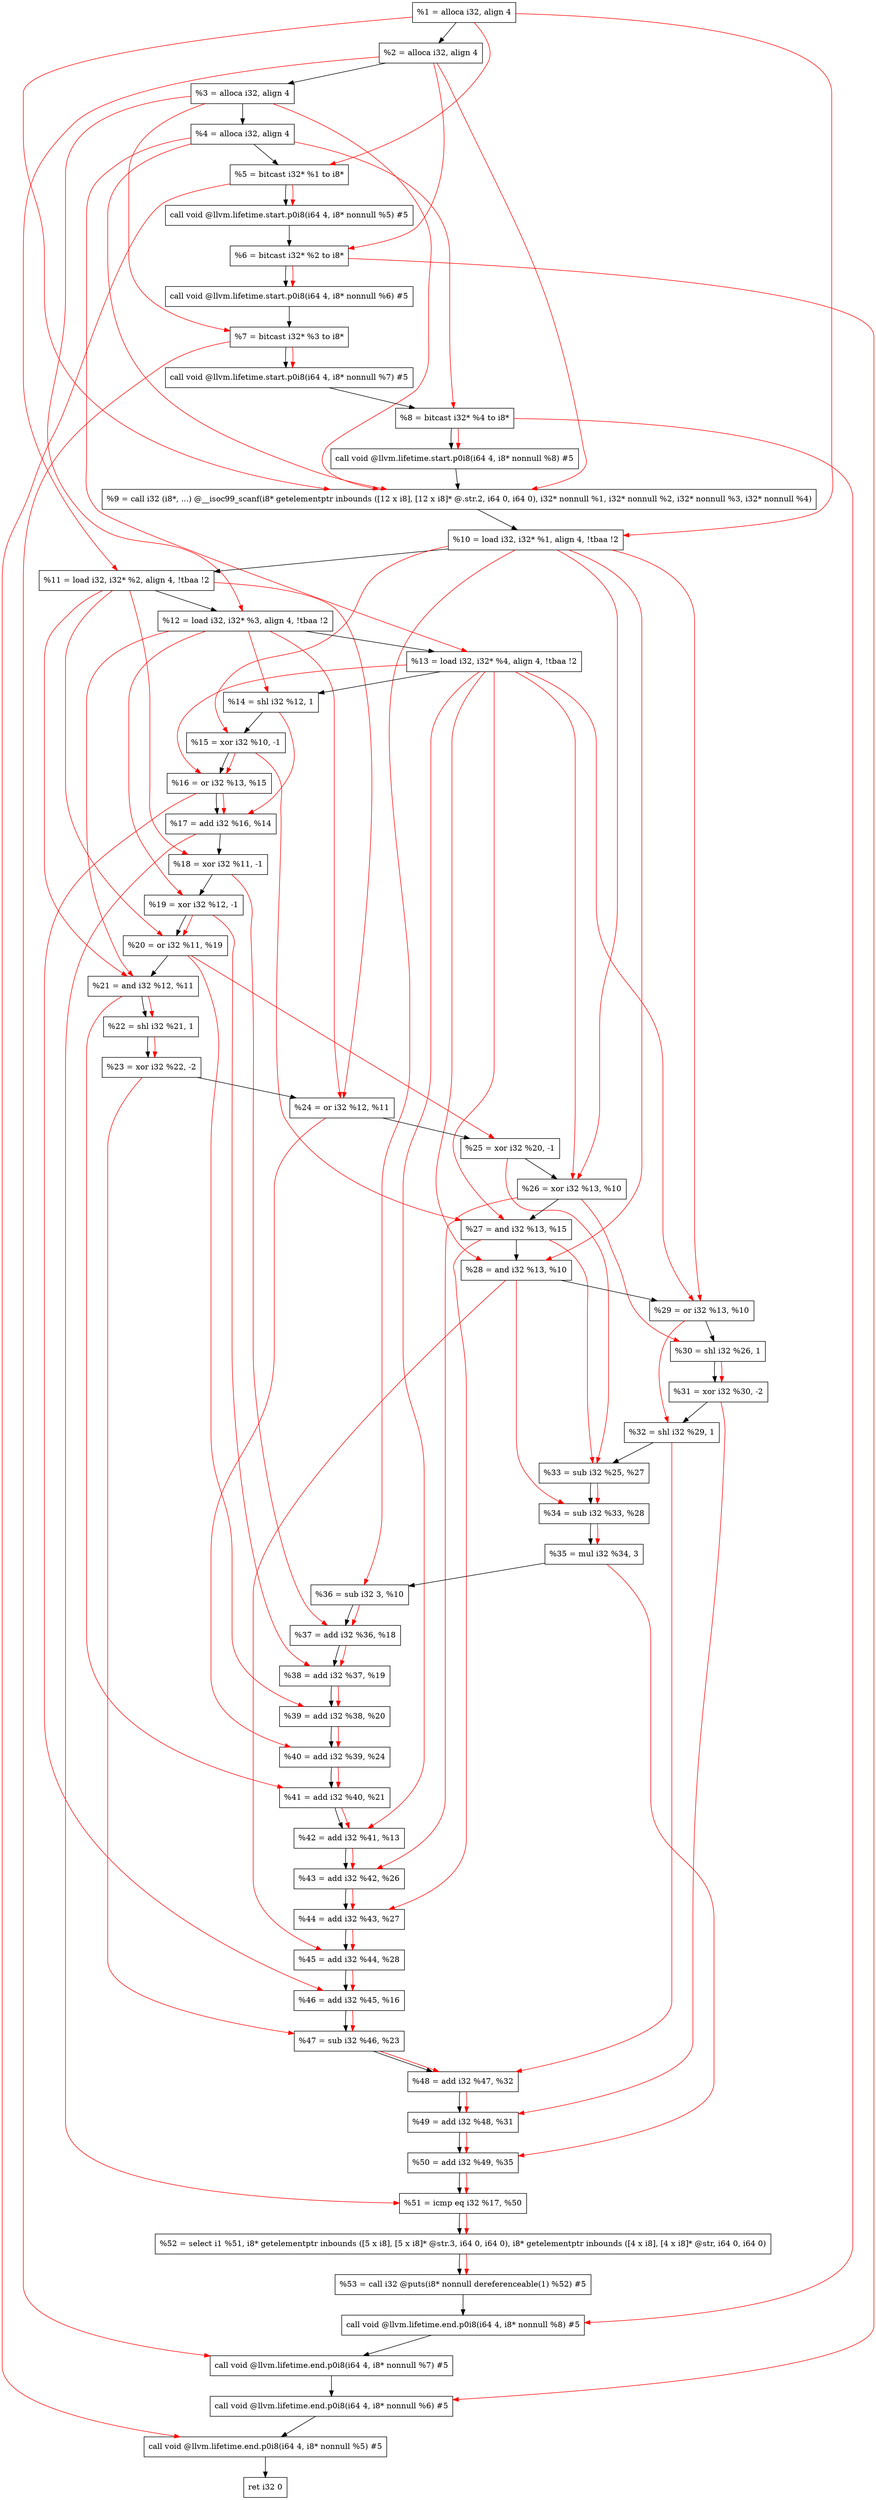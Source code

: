 digraph "DFG for'main' function" {
	Node0x1c51a48[shape=record, label="  %1 = alloca i32, align 4"];
	Node0x1c51ac8[shape=record, label="  %2 = alloca i32, align 4"];
	Node0x1c51b58[shape=record, label="  %3 = alloca i32, align 4"];
	Node0x1c51bb8[shape=record, label="  %4 = alloca i32, align 4"];
	Node0x1c51c68[shape=record, label="  %5 = bitcast i32* %1 to i8*"];
	Node0x1c52098[shape=record, label="  call void @llvm.lifetime.start.p0i8(i64 4, i8* nonnull %5) #5"];
	Node0x1c52178[shape=record, label="  %6 = bitcast i32* %2 to i8*"];
	Node0x1c52278[shape=record, label="  call void @llvm.lifetime.start.p0i8(i64 4, i8* nonnull %6) #5"];
	Node0x1c52338[shape=record, label="  %7 = bitcast i32* %3 to i8*"];
	Node0x1c523e8[shape=record, label="  call void @llvm.lifetime.start.p0i8(i64 4, i8* nonnull %7) #5"];
	Node0x1c524a8[shape=record, label="  %8 = bitcast i32* %4 to i8*"];
	Node0x1c52558[shape=record, label="  call void @llvm.lifetime.start.p0i8(i64 4, i8* nonnull %8) #5"];
	Node0x1c4cae0[shape=record, label="  %9 = call i32 (i8*, ...) @__isoc99_scanf(i8* getelementptr inbounds ([12 x i8], [12 x i8]* @.str.2, i64 0, i64 0), i32* nonnull %1, i32* nonnull %2, i32* nonnull %3, i32* nonnull %4)"];
	Node0x1c52758[shape=record, label="  %10 = load i32, i32* %1, align 4, !tbaa !2"];
	Node0x1c536c8[shape=record, label="  %11 = load i32, i32* %2, align 4, !tbaa !2"];
	Node0x1c53d38[shape=record, label="  %12 = load i32, i32* %3, align 4, !tbaa !2"];
	Node0x1c53d98[shape=record, label="  %13 = load i32, i32* %4, align 4, !tbaa !2"];
	Node0x1c53e10[shape=record, label="  %14 = shl i32 %12, 1"];
	Node0x1c53e80[shape=record, label="  %15 = xor i32 %10, -1"];
	Node0x1c53ef0[shape=record, label="  %16 = or i32 %13, %15"];
	Node0x1c53f60[shape=record, label="  %17 = add i32 %16, %14"];
	Node0x1c53fd0[shape=record, label="  %18 = xor i32 %11, -1"];
	Node0x1c54040[shape=record, label="  %19 = xor i32 %12, -1"];
	Node0x1c540b0[shape=record, label="  %20 = or i32 %11, %19"];
	Node0x1c54120[shape=record, label="  %21 = and i32 %12, %11"];
	Node0x1c54190[shape=record, label="  %22 = shl i32 %21, 1"];
	Node0x1c54200[shape=record, label="  %23 = xor i32 %22, -2"];
	Node0x1c54270[shape=record, label="  %24 = or i32 %12, %11"];
	Node0x1c542e0[shape=record, label="  %25 = xor i32 %20, -1"];
	Node0x1c54350[shape=record, label="  %26 = xor i32 %13, %10"];
	Node0x1c543c0[shape=record, label="  %27 = and i32 %13, %15"];
	Node0x1c54430[shape=record, label="  %28 = and i32 %13, %10"];
	Node0x1c544a0[shape=record, label="  %29 = or i32 %13, %10"];
	Node0x1c54510[shape=record, label="  %30 = shl i32 %26, 1"];
	Node0x1c54580[shape=record, label="  %31 = xor i32 %30, -2"];
	Node0x1c545f0[shape=record, label="  %32 = shl i32 %29, 1"];
	Node0x1c54660[shape=record, label="  %33 = sub i32 %25, %27"];
	Node0x1c546d0[shape=record, label="  %34 = sub i32 %33, %28"];
	Node0x1c54740[shape=record, label="  %35 = mul i32 %34, 3"];
	Node0x1c547b0[shape=record, label="  %36 = sub i32 3, %10"];
	Node0x1c54820[shape=record, label="  %37 = add i32 %36, %18"];
	Node0x1c54890[shape=record, label="  %38 = add i32 %37, %19"];
	Node0x1c54900[shape=record, label="  %39 = add i32 %38, %20"];
	Node0x1c54970[shape=record, label="  %40 = add i32 %39, %24"];
	Node0x1c549e0[shape=record, label="  %41 = add i32 %40, %21"];
	Node0x1c54a50[shape=record, label="  %42 = add i32 %41, %13"];
	Node0x1c54ac0[shape=record, label="  %43 = add i32 %42, %26"];
	Node0x1c54b30[shape=record, label="  %44 = add i32 %43, %27"];
	Node0x1c54ba0[shape=record, label="  %45 = add i32 %44, %28"];
	Node0x1c54c10[shape=record, label="  %46 = add i32 %45, %16"];
	Node0x1c54c80[shape=record, label="  %47 = sub i32 %46, %23"];
	Node0x1c54cf0[shape=record, label="  %48 = add i32 %47, %32"];
	Node0x1c54d60[shape=record, label="  %49 = add i32 %48, %31"];
	Node0x1c54dd0[shape=record, label="  %50 = add i32 %49, %35"];
	Node0x1c54e40[shape=record, label="  %51 = icmp eq i32 %17, %50"];
	Node0x1bf18b8[shape=record, label="  %52 = select i1 %51, i8* getelementptr inbounds ([5 x i8], [5 x i8]* @str.3, i64 0, i64 0), i8* getelementptr inbounds ([4 x i8], [4 x i8]* @str, i64 0, i64 0)"];
	Node0x1c54ed0[shape=record, label="  %53 = call i32 @puts(i8* nonnull dereferenceable(1) %52) #5"];
	Node0x1c55178[shape=record, label="  call void @llvm.lifetime.end.p0i8(i64 4, i8* nonnull %8) #5"];
	Node0x1c552d8[shape=record, label="  call void @llvm.lifetime.end.p0i8(i64 4, i8* nonnull %7) #5"];
	Node0x1c553e8[shape=record, label="  call void @llvm.lifetime.end.p0i8(i64 4, i8* nonnull %6) #5"];
	Node0x1c554f8[shape=record, label="  call void @llvm.lifetime.end.p0i8(i64 4, i8* nonnull %5) #5"];
	Node0x1c555b8[shape=record, label="  ret i32 0"];
	Node0x1c51a48 -> Node0x1c51ac8;
	Node0x1c51ac8 -> Node0x1c51b58;
	Node0x1c51b58 -> Node0x1c51bb8;
	Node0x1c51bb8 -> Node0x1c51c68;
	Node0x1c51c68 -> Node0x1c52098;
	Node0x1c52098 -> Node0x1c52178;
	Node0x1c52178 -> Node0x1c52278;
	Node0x1c52278 -> Node0x1c52338;
	Node0x1c52338 -> Node0x1c523e8;
	Node0x1c523e8 -> Node0x1c524a8;
	Node0x1c524a8 -> Node0x1c52558;
	Node0x1c52558 -> Node0x1c4cae0;
	Node0x1c4cae0 -> Node0x1c52758;
	Node0x1c52758 -> Node0x1c536c8;
	Node0x1c536c8 -> Node0x1c53d38;
	Node0x1c53d38 -> Node0x1c53d98;
	Node0x1c53d98 -> Node0x1c53e10;
	Node0x1c53e10 -> Node0x1c53e80;
	Node0x1c53e80 -> Node0x1c53ef0;
	Node0x1c53ef0 -> Node0x1c53f60;
	Node0x1c53f60 -> Node0x1c53fd0;
	Node0x1c53fd0 -> Node0x1c54040;
	Node0x1c54040 -> Node0x1c540b0;
	Node0x1c540b0 -> Node0x1c54120;
	Node0x1c54120 -> Node0x1c54190;
	Node0x1c54190 -> Node0x1c54200;
	Node0x1c54200 -> Node0x1c54270;
	Node0x1c54270 -> Node0x1c542e0;
	Node0x1c542e0 -> Node0x1c54350;
	Node0x1c54350 -> Node0x1c543c0;
	Node0x1c543c0 -> Node0x1c54430;
	Node0x1c54430 -> Node0x1c544a0;
	Node0x1c544a0 -> Node0x1c54510;
	Node0x1c54510 -> Node0x1c54580;
	Node0x1c54580 -> Node0x1c545f0;
	Node0x1c545f0 -> Node0x1c54660;
	Node0x1c54660 -> Node0x1c546d0;
	Node0x1c546d0 -> Node0x1c54740;
	Node0x1c54740 -> Node0x1c547b0;
	Node0x1c547b0 -> Node0x1c54820;
	Node0x1c54820 -> Node0x1c54890;
	Node0x1c54890 -> Node0x1c54900;
	Node0x1c54900 -> Node0x1c54970;
	Node0x1c54970 -> Node0x1c549e0;
	Node0x1c549e0 -> Node0x1c54a50;
	Node0x1c54a50 -> Node0x1c54ac0;
	Node0x1c54ac0 -> Node0x1c54b30;
	Node0x1c54b30 -> Node0x1c54ba0;
	Node0x1c54ba0 -> Node0x1c54c10;
	Node0x1c54c10 -> Node0x1c54c80;
	Node0x1c54c80 -> Node0x1c54cf0;
	Node0x1c54cf0 -> Node0x1c54d60;
	Node0x1c54d60 -> Node0x1c54dd0;
	Node0x1c54dd0 -> Node0x1c54e40;
	Node0x1c54e40 -> Node0x1bf18b8;
	Node0x1bf18b8 -> Node0x1c54ed0;
	Node0x1c54ed0 -> Node0x1c55178;
	Node0x1c55178 -> Node0x1c552d8;
	Node0x1c552d8 -> Node0x1c553e8;
	Node0x1c553e8 -> Node0x1c554f8;
	Node0x1c554f8 -> Node0x1c555b8;
edge [color=red]
	Node0x1c51a48 -> Node0x1c51c68;
	Node0x1c51c68 -> Node0x1c52098;
	Node0x1c51ac8 -> Node0x1c52178;
	Node0x1c52178 -> Node0x1c52278;
	Node0x1c51b58 -> Node0x1c52338;
	Node0x1c52338 -> Node0x1c523e8;
	Node0x1c51bb8 -> Node0x1c524a8;
	Node0x1c524a8 -> Node0x1c52558;
	Node0x1c51a48 -> Node0x1c4cae0;
	Node0x1c51ac8 -> Node0x1c4cae0;
	Node0x1c51b58 -> Node0x1c4cae0;
	Node0x1c51bb8 -> Node0x1c4cae0;
	Node0x1c51a48 -> Node0x1c52758;
	Node0x1c51ac8 -> Node0x1c536c8;
	Node0x1c51b58 -> Node0x1c53d38;
	Node0x1c51bb8 -> Node0x1c53d98;
	Node0x1c53d38 -> Node0x1c53e10;
	Node0x1c52758 -> Node0x1c53e80;
	Node0x1c53d98 -> Node0x1c53ef0;
	Node0x1c53e80 -> Node0x1c53ef0;
	Node0x1c53ef0 -> Node0x1c53f60;
	Node0x1c53e10 -> Node0x1c53f60;
	Node0x1c536c8 -> Node0x1c53fd0;
	Node0x1c53d38 -> Node0x1c54040;
	Node0x1c536c8 -> Node0x1c540b0;
	Node0x1c54040 -> Node0x1c540b0;
	Node0x1c53d38 -> Node0x1c54120;
	Node0x1c536c8 -> Node0x1c54120;
	Node0x1c54120 -> Node0x1c54190;
	Node0x1c54190 -> Node0x1c54200;
	Node0x1c53d38 -> Node0x1c54270;
	Node0x1c536c8 -> Node0x1c54270;
	Node0x1c540b0 -> Node0x1c542e0;
	Node0x1c53d98 -> Node0x1c54350;
	Node0x1c52758 -> Node0x1c54350;
	Node0x1c53d98 -> Node0x1c543c0;
	Node0x1c53e80 -> Node0x1c543c0;
	Node0x1c53d98 -> Node0x1c54430;
	Node0x1c52758 -> Node0x1c54430;
	Node0x1c53d98 -> Node0x1c544a0;
	Node0x1c52758 -> Node0x1c544a0;
	Node0x1c54350 -> Node0x1c54510;
	Node0x1c54510 -> Node0x1c54580;
	Node0x1c544a0 -> Node0x1c545f0;
	Node0x1c542e0 -> Node0x1c54660;
	Node0x1c543c0 -> Node0x1c54660;
	Node0x1c54660 -> Node0x1c546d0;
	Node0x1c54430 -> Node0x1c546d0;
	Node0x1c546d0 -> Node0x1c54740;
	Node0x1c52758 -> Node0x1c547b0;
	Node0x1c547b0 -> Node0x1c54820;
	Node0x1c53fd0 -> Node0x1c54820;
	Node0x1c54820 -> Node0x1c54890;
	Node0x1c54040 -> Node0x1c54890;
	Node0x1c54890 -> Node0x1c54900;
	Node0x1c540b0 -> Node0x1c54900;
	Node0x1c54900 -> Node0x1c54970;
	Node0x1c54270 -> Node0x1c54970;
	Node0x1c54970 -> Node0x1c549e0;
	Node0x1c54120 -> Node0x1c549e0;
	Node0x1c549e0 -> Node0x1c54a50;
	Node0x1c53d98 -> Node0x1c54a50;
	Node0x1c54a50 -> Node0x1c54ac0;
	Node0x1c54350 -> Node0x1c54ac0;
	Node0x1c54ac0 -> Node0x1c54b30;
	Node0x1c543c0 -> Node0x1c54b30;
	Node0x1c54b30 -> Node0x1c54ba0;
	Node0x1c54430 -> Node0x1c54ba0;
	Node0x1c54ba0 -> Node0x1c54c10;
	Node0x1c53ef0 -> Node0x1c54c10;
	Node0x1c54c10 -> Node0x1c54c80;
	Node0x1c54200 -> Node0x1c54c80;
	Node0x1c54c80 -> Node0x1c54cf0;
	Node0x1c545f0 -> Node0x1c54cf0;
	Node0x1c54cf0 -> Node0x1c54d60;
	Node0x1c54580 -> Node0x1c54d60;
	Node0x1c54d60 -> Node0x1c54dd0;
	Node0x1c54740 -> Node0x1c54dd0;
	Node0x1c53f60 -> Node0x1c54e40;
	Node0x1c54dd0 -> Node0x1c54e40;
	Node0x1c54e40 -> Node0x1bf18b8;
	Node0x1bf18b8 -> Node0x1c54ed0;
	Node0x1c524a8 -> Node0x1c55178;
	Node0x1c52338 -> Node0x1c552d8;
	Node0x1c52178 -> Node0x1c553e8;
	Node0x1c51c68 -> Node0x1c554f8;
}
